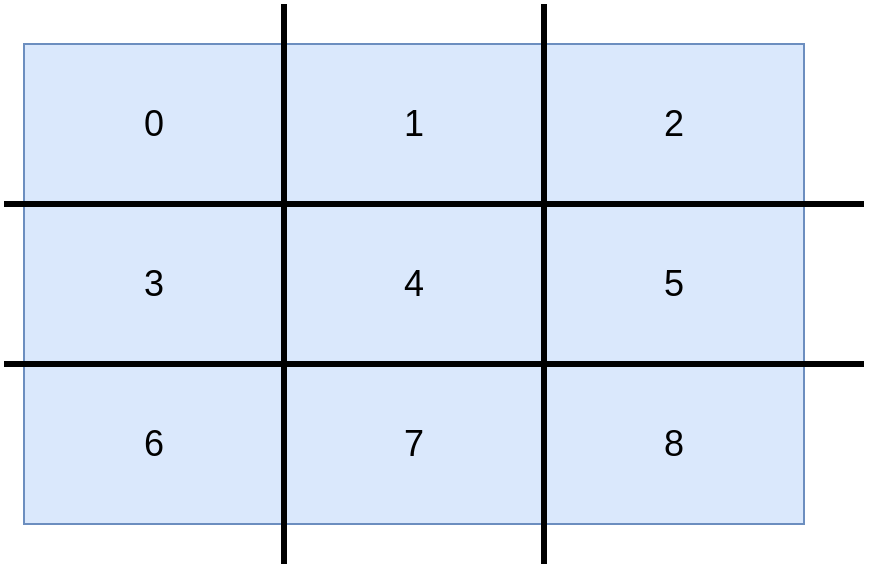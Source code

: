 <mxfile version="13.6.2" type="device"><diagram id="3cDapqiSTRdQAIDvOsYo" name="Page-1"><mxGraphModel dx="786" dy="580" grid="1" gridSize="10" guides="1" tooltips="1" connect="1" arrows="1" fold="1" page="1" pageScale="1" pageWidth="827" pageHeight="1169" math="0" shadow="0"><root><mxCell id="0"/><mxCell id="1" parent="0"/><mxCell id="r_5vuqm0DvYHizgS_UxR-7" value="&lt;font style=&quot;font-size: 18px&quot;&gt;0&lt;/font&gt;" style="rounded=0;whiteSpace=wrap;html=1;fillColor=#dae8fc;strokeColor=#6c8ebf;fontSize=18;" parent="1" vertex="1"><mxGeometry x="60" y="70" width="130" height="80" as="geometry"/></mxCell><mxCell id="r_5vuqm0DvYHizgS_UxR-8" value="1" style="rounded=0;whiteSpace=wrap;html=1;fillColor=#dae8fc;strokeColor=#6c8ebf;fontSize=18;" parent="1" vertex="1"><mxGeometry x="190" y="70" width="130" height="80" as="geometry"/></mxCell><mxCell id="r_5vuqm0DvYHizgS_UxR-9" value="2" style="rounded=0;whiteSpace=wrap;html=1;fillColor=#dae8fc;strokeColor=#6c8ebf;fontSize=18;" parent="1" vertex="1"><mxGeometry x="320" y="70" width="130" height="80" as="geometry"/></mxCell><mxCell id="r_5vuqm0DvYHizgS_UxR-10" value="3" style="rounded=0;whiteSpace=wrap;html=1;fillColor=#dae8fc;strokeColor=#6c8ebf;fontSize=18;" parent="1" vertex="1"><mxGeometry x="60" y="150" width="130" height="80" as="geometry"/></mxCell><mxCell id="r_5vuqm0DvYHizgS_UxR-11" value="4" style="rounded=0;whiteSpace=wrap;html=1;fillColor=#dae8fc;strokeColor=#6c8ebf;fontSize=18;" parent="1" vertex="1"><mxGeometry x="190" y="150" width="130" height="80" as="geometry"/></mxCell><mxCell id="r_5vuqm0DvYHizgS_UxR-12" value="5" style="rounded=0;whiteSpace=wrap;html=1;fillColor=#dae8fc;strokeColor=#6c8ebf;fontSize=18;" parent="1" vertex="1"><mxGeometry x="320" y="150" width="130" height="80" as="geometry"/></mxCell><mxCell id="r_5vuqm0DvYHizgS_UxR-13" value="6" style="rounded=0;whiteSpace=wrap;html=1;fillColor=#dae8fc;strokeColor=#6c8ebf;fontSize=18;" parent="1" vertex="1"><mxGeometry x="60" y="230" width="130" height="80" as="geometry"/></mxCell><mxCell id="r_5vuqm0DvYHizgS_UxR-14" value="7" style="rounded=0;whiteSpace=wrap;html=1;fillColor=#dae8fc;strokeColor=#6c8ebf;fontSize=18;" parent="1" vertex="1"><mxGeometry x="190" y="230" width="130" height="80" as="geometry"/></mxCell><mxCell id="r_5vuqm0DvYHizgS_UxR-15" value="8" style="rounded=0;whiteSpace=wrap;html=1;fillColor=#dae8fc;strokeColor=#6c8ebf;fontSize=18;" parent="1" vertex="1"><mxGeometry x="320" y="230" width="130" height="80" as="geometry"/></mxCell><mxCell id="r_5vuqm0DvYHizgS_UxR-2" value="" style="endArrow=none;html=1;strokeWidth=3;" parent="1" edge="1"><mxGeometry width="50" height="50" relative="1" as="geometry"><mxPoint x="320" y="330" as="sourcePoint"/><mxPoint x="320" y="50" as="targetPoint"/></mxGeometry></mxCell><mxCell id="r_5vuqm0DvYHizgS_UxR-3" value="" style="endArrow=none;html=1;strokeWidth=3;" parent="1" edge="1"><mxGeometry width="50" height="50" relative="1" as="geometry"><mxPoint x="190" y="330" as="sourcePoint"/><mxPoint x="190" y="50" as="targetPoint"/></mxGeometry></mxCell><mxCell id="r_5vuqm0DvYHizgS_UxR-5" value="" style="endArrow=none;html=1;strokeWidth=3;" parent="1" edge="1"><mxGeometry width="50" height="50" relative="1" as="geometry"><mxPoint x="480" y="150" as="sourcePoint"/><mxPoint x="50" y="150" as="targetPoint"/></mxGeometry></mxCell><mxCell id="r_5vuqm0DvYHizgS_UxR-16" value="" style="endArrow=none;html=1;strokeWidth=3;" parent="1" edge="1"><mxGeometry width="50" height="50" relative="1" as="geometry"><mxPoint x="480" y="230" as="sourcePoint"/><mxPoint x="50" y="230" as="targetPoint"/></mxGeometry></mxCell></root></mxGraphModel></diagram></mxfile>